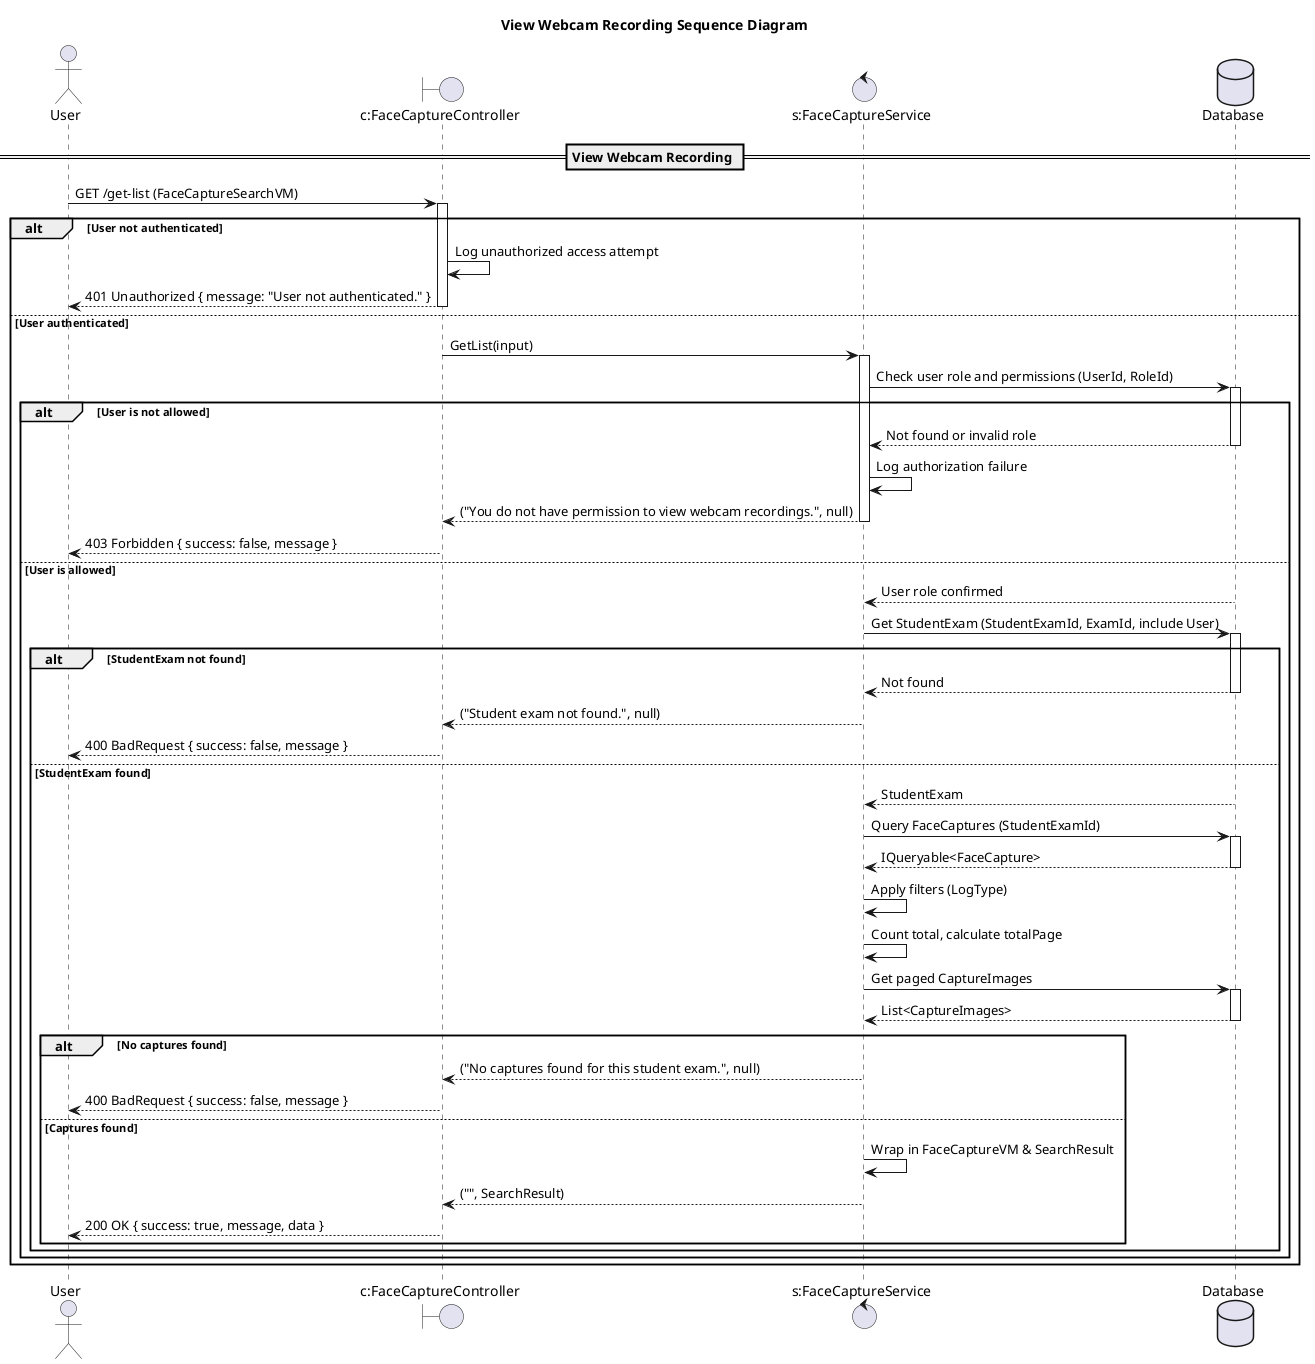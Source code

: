 @startuml

title View Webcam Recording Sequence Diagram

actor "User" as Client
boundary "c:FaceCaptureController" as Controller
control "s:FaceCaptureService" as Service
database "Database" as DB

== View Webcam Recording ==

Client -> Controller: GET /get-list (FaceCaptureSearchVM)
activate Controller

alt User not authenticated
    Controller -> Controller: Log unauthorized access attempt
    Controller --> Client: 401 Unauthorized { message: "User not authenticated." }
    deactivate Controller
else User authenticated
    Controller -> Service: GetList(input)
    activate Service

    Service -> DB: Check user role and permissions (UserId, RoleId)
    activate DB
    alt User is not allowed
        DB --> Service: Not found or invalid role
        deactivate DB
        Service -> Service: Log authorization failure
        Service --> Controller: ("You do not have permission to view webcam recordings.", null)
        deactivate Service
        Controller --> Client: 403 Forbidden { success: false, message }
        deactivate Controller
    else User is allowed
        DB --> Service: User role confirmed
        deactivate DB

        Service -> DB: Get StudentExam (StudentExamId, ExamId, include User)
        activate DB
        alt StudentExam not found
            DB --> Service: Not found
            deactivate DB
            Service --> Controller: ("Student exam not found.", null)
            deactivate Service
            Controller --> Client: 400 BadRequest { success: false, message }
            deactivate Controller
        else StudentExam found
            DB --> Service: StudentExam
            deactivate DB

            Service -> DB: Query FaceCaptures (StudentExamId)
            activate DB
            DB --> Service: IQueryable<FaceCapture>
            deactivate DB

            Service -> Service: Apply filters (LogType)
            Service -> Service: Count total, calculate totalPage
            Service -> DB: Get paged CaptureImages
            activate DB
            DB --> Service: List<CaptureImages>
            deactivate DB

            alt No captures found
                Service --> Controller: ("No captures found for this student exam.", null)
                deactivate Service
                Controller --> Client: 400 BadRequest { success: false, message }
                deactivate Controller
            else Captures found
                Service -> Service: Wrap in FaceCaptureVM & SearchResult
                Service --> Controller: ("", SearchResult)
                deactivate Service
                Controller --> Client: 200 OK { success: true, message, data }
                deactivate Controller
            end alt
        end alt
    end alt
end alt

@enduml 